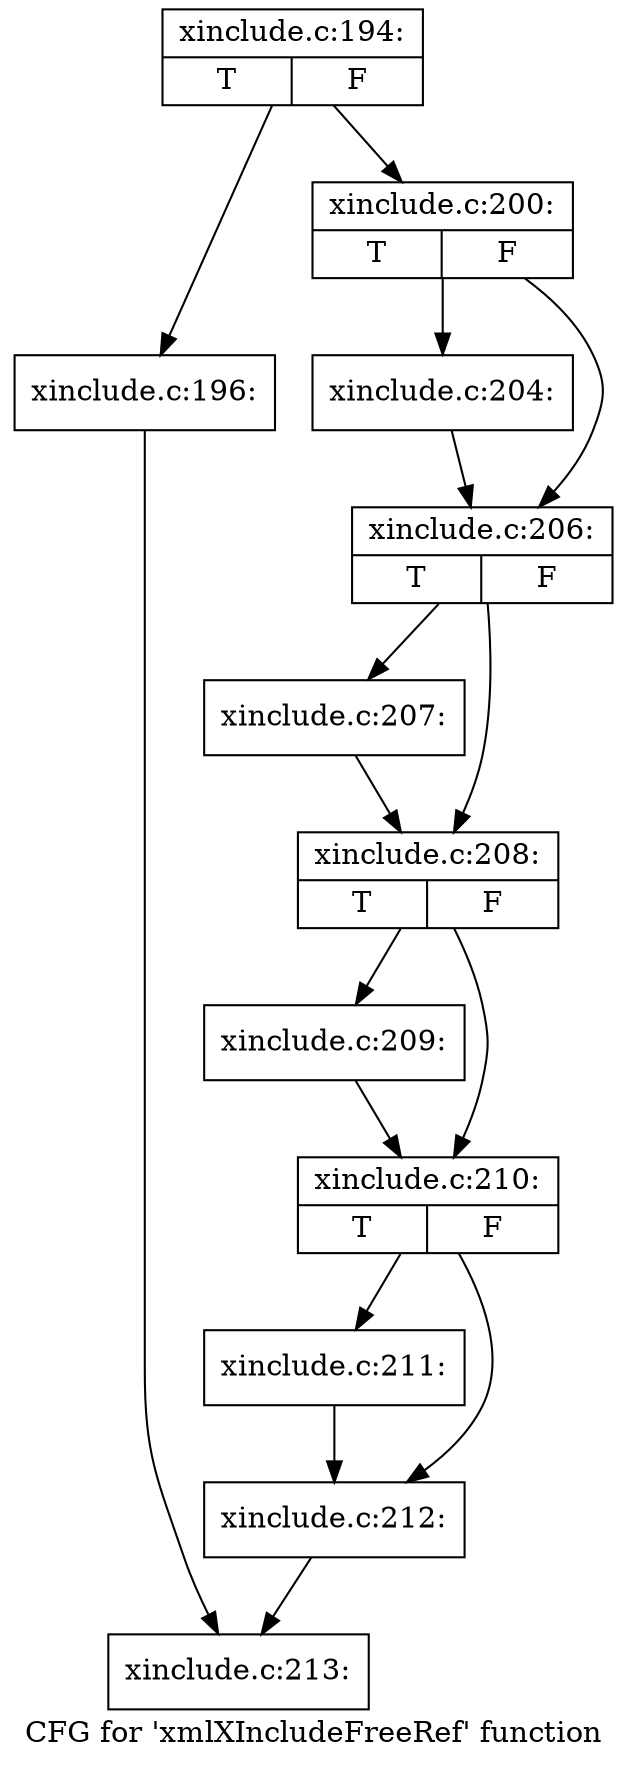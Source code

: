 digraph "CFG for 'xmlXIncludeFreeRef' function" {
	label="CFG for 'xmlXIncludeFreeRef' function";

	Node0x5487cb0 [shape=record,label="{xinclude.c:194:|{<s0>T|<s1>F}}"];
	Node0x5487cb0 -> Node0x5494990;
	Node0x5487cb0 -> Node0x54949e0;
	Node0x5494990 [shape=record,label="{xinclude.c:196:}"];
	Node0x5494990 -> Node0x5494a50;
	Node0x54949e0 [shape=record,label="{xinclude.c:200:|{<s0>T|<s1>F}}"];
	Node0x54949e0 -> Node0x54880a0;
	Node0x54949e0 -> Node0x54880f0;
	Node0x54880a0 [shape=record,label="{xinclude.c:204:}"];
	Node0x54880a0 -> Node0x54880f0;
	Node0x54880f0 [shape=record,label="{xinclude.c:206:|{<s0>T|<s1>F}}"];
	Node0x54880f0 -> Node0x5495ff0;
	Node0x54880f0 -> Node0x5496320;
	Node0x5495ff0 [shape=record,label="{xinclude.c:207:}"];
	Node0x5495ff0 -> Node0x5496320;
	Node0x5496320 [shape=record,label="{xinclude.c:208:|{<s0>T|<s1>F}}"];
	Node0x5496320 -> Node0x5495ec0;
	Node0x5496320 -> Node0x5495f10;
	Node0x5495ec0 [shape=record,label="{xinclude.c:209:}"];
	Node0x5495ec0 -> Node0x5495f10;
	Node0x5495f10 [shape=record,label="{xinclude.c:210:|{<s0>T|<s1>F}}"];
	Node0x5495f10 -> Node0x5496f50;
	Node0x5495f10 -> Node0x5496fa0;
	Node0x5496f50 [shape=record,label="{xinclude.c:211:}"];
	Node0x5496f50 -> Node0x5496fa0;
	Node0x5496fa0 [shape=record,label="{xinclude.c:212:}"];
	Node0x5496fa0 -> Node0x5494a50;
	Node0x5494a50 [shape=record,label="{xinclude.c:213:}"];
}
